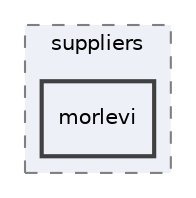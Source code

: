 digraph "C:/Users/user/OneDrive/REPOS/DavidkaBenAvraham/Katia/Aluf/suppliers/morlevi"
{
 // LATEX_PDF_SIZE
  edge [fontname="Helvetica",fontsize="10",labelfontname="Helvetica",labelfontsize="10"];
  node [fontname="Helvetica",fontsize="10",shape=record];
  compound=true
  subgraph clusterdir_1ff1e441173a3b5e188489da0ab0ef5b {
    graph [ bgcolor="#edf0f7", pencolor="grey50", style="filled,dashed,", label="suppliers", fontname="Helvetica", fontsize="10", URL="dir_1ff1e441173a3b5e188489da0ab0ef5b.html"]
  dir_a4e31665b407d41d08970c0a373ebd7b [shape=box, label="morlevi", style="filled,bold,", fillcolor="#edf0f7", color="grey25", URL="dir_a4e31665b407d41d08970c0a373ebd7b.html"];
  }
}
